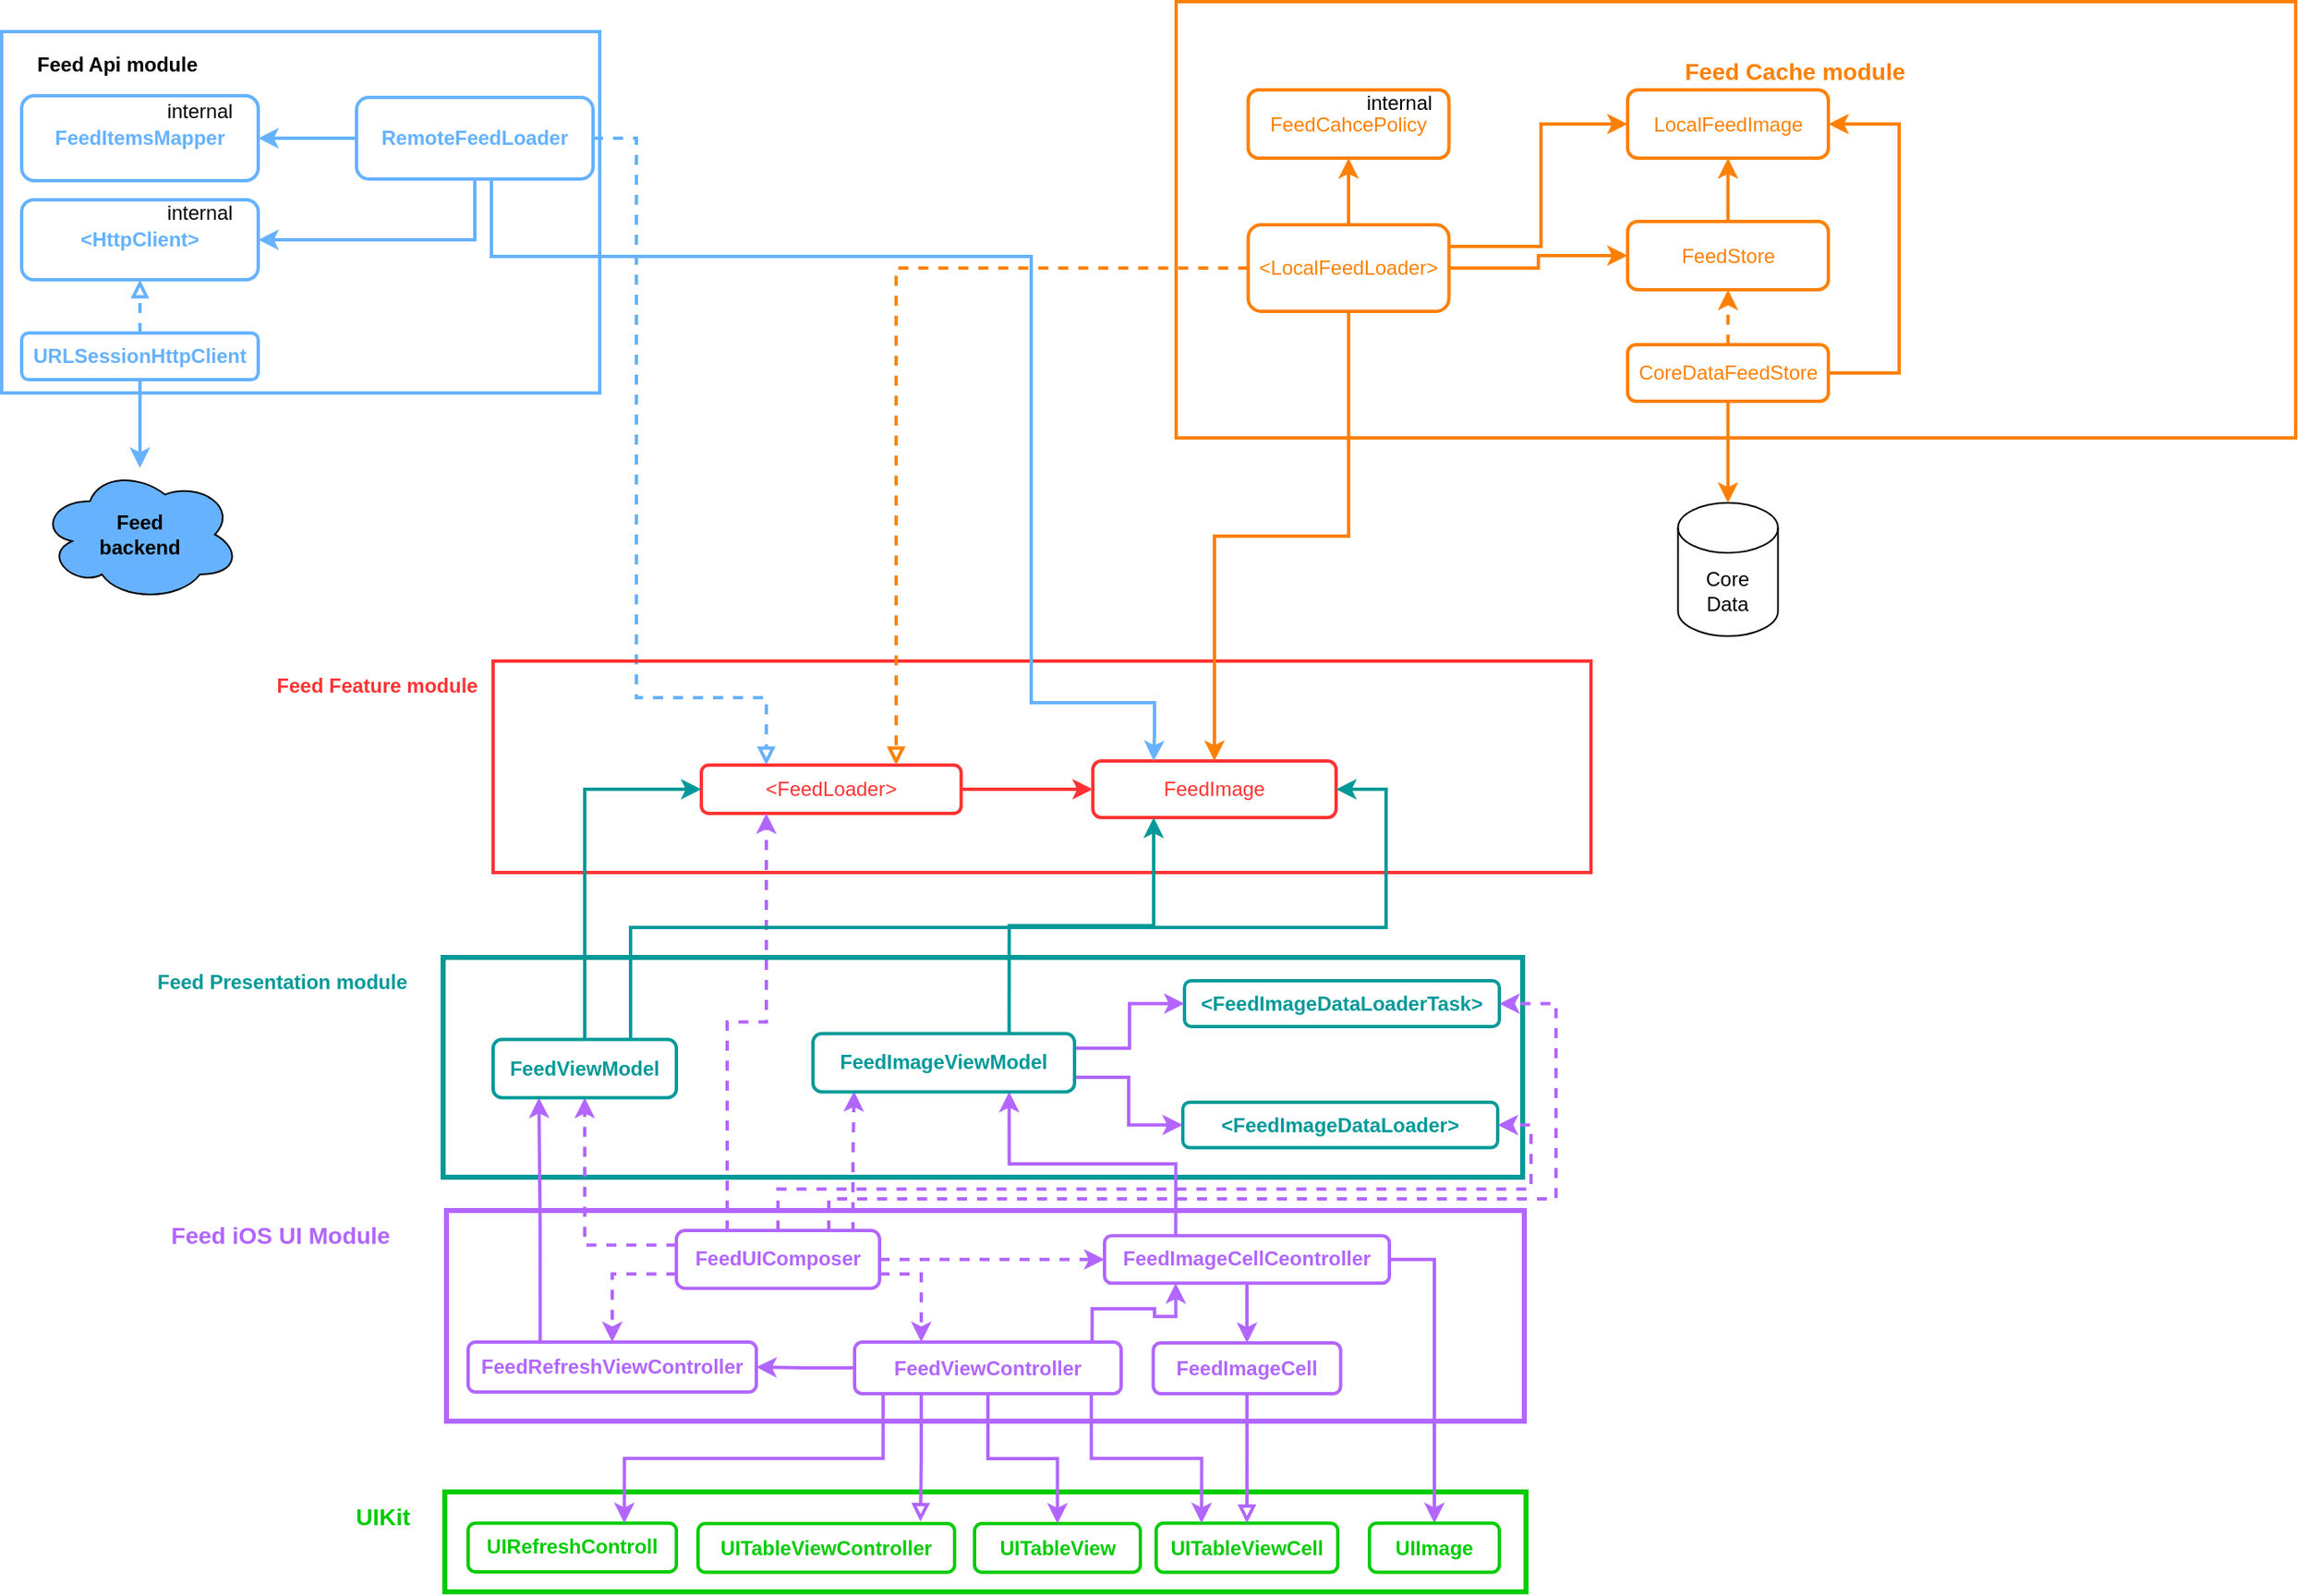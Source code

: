 <mxfile version="20.8.16" type="device"><diagram name="Page-1" id="JbQTSFzjVuFo6YbTb3hy"><mxGraphModel dx="1845" dy="558" grid="0" gridSize="10" guides="1" tooltips="1" connect="1" arrows="1" fold="1" page="0" pageScale="1" pageWidth="1200" pageHeight="1600" math="0" shadow="0"><root><mxCell id="0"/><mxCell id="1" parent="0"/><mxCell id="rQhdwcNTeEVo-aItDAaQ-12" value="" style="rounded=0;whiteSpace=wrap;html=1;strokeColor=#009999;fontColor=#B266FF;fillColor=none;strokeWidth=3;" vertex="1" parent="1"><mxGeometry x="166" y="1172" width="648" height="132" as="geometry"/></mxCell><mxCell id="cey3aO7FXAc0zI1EYOYt-46" value="" style="rounded=0;whiteSpace=wrap;html=1;strokeColor=#00CC00;strokeWidth=3;fontSize=14;fontColor=#00CC00;fillColor=none;container=0;" parent="1" vertex="1"><mxGeometry x="167" y="1493" width="649" height="60" as="geometry"/></mxCell><mxCell id="JF0ixMhO1JOEj9Qa6cPk-6" value="" style="rounded=0;whiteSpace=wrap;html=1;fillColor=none;strokeColor=#66B2FF;strokeWidth=2;" parent="1" vertex="1"><mxGeometry x="-99" y="616" width="359" height="217" as="geometry"/></mxCell><mxCell id="5zimvj36RB4GjiSEvg2k-3" style="edgeStyle=orthogonalEdgeStyle;rounded=0;orthogonalLoop=1;jettySize=auto;html=1;dashed=1;strokeWidth=2;strokeColor=#66B2FF;endArrow=block;endFill=0;fillColor=#f8cecc;entryX=0.25;entryY=0;entryDx=0;entryDy=0;" parent="1" source="5zimvj36RB4GjiSEvg2k-1" target="5zimvj36RB4GjiSEvg2k-2" edge="1"><mxGeometry relative="1" as="geometry"><Array as="points"><mxPoint x="282" y="680"/><mxPoint x="282" y="1016"/><mxPoint x="360" y="1016"/></Array></mxGeometry></mxCell><mxCell id="JF0ixMhO1JOEj9Qa6cPk-3" style="edgeStyle=orthogonalEdgeStyle;rounded=0;orthogonalLoop=1;jettySize=auto;html=1;strokeColor=#66B2FF;strokeWidth=2;" parent="1" source="5zimvj36RB4GjiSEvg2k-1" target="JF0ixMhO1JOEj9Qa6cPk-1" edge="1"><mxGeometry relative="1" as="geometry"/></mxCell><mxCell id="HEbg6cp4YNkiShT-5J7O-3" style="edgeStyle=orthogonalEdgeStyle;rounded=0;orthogonalLoop=1;jettySize=auto;html=1;entryX=1;entryY=0.5;entryDx=0;entryDy=0;strokeWidth=2;strokeColor=#66B2FF;" parent="1" source="5zimvj36RB4GjiSEvg2k-1" target="JF0ixMhO1JOEj9Qa6cPk-2" edge="1"><mxGeometry relative="1" as="geometry"><Array as="points"><mxPoint x="185" y="741"/></Array></mxGeometry></mxCell><mxCell id="5zimvj36RB4GjiSEvg2k-1" value="RemoteFeedLoader" style="rounded=1;whiteSpace=wrap;html=1;strokeColor=#66B2FF;strokeWidth=2;container=0;fillColor=none;fontColor=#66B2FF;fontStyle=1" parent="1" vertex="1"><mxGeometry x="114" y="655.5" width="142" height="49" as="geometry"/></mxCell><mxCell id="JF0ixMhO1JOEj9Qa6cPk-1" value="FeedItemsMapper" style="rounded=1;whiteSpace=wrap;html=1;strokeColor=#66B2FF;strokeWidth=2;container=0;fillColor=none;fontColor=#66B2FF;fontStyle=1" parent="1" vertex="1"><mxGeometry x="-87" y="654.5" width="142" height="51" as="geometry"/></mxCell><mxCell id="JF0ixMhO1JOEj9Qa6cPk-2" value="&amp;lt;HttpClient&amp;gt;" style="rounded=1;whiteSpace=wrap;html=1;strokeColor=#66B2FF;strokeWidth=2;container=0;fillColor=none;fontColor=#66B2FF;fontStyle=1" parent="1" vertex="1"><mxGeometry x="-87" y="717" width="142" height="48" as="geometry"/></mxCell><mxCell id="JF0ixMhO1JOEj9Qa6cPk-8" style="edgeStyle=orthogonalEdgeStyle;rounded=0;orthogonalLoop=1;jettySize=auto;html=1;exitX=0.5;exitY=0;exitDx=0;exitDy=0;entryX=0.5;entryY=1;entryDx=0;entryDy=0;dashed=1;endArrow=block;endFill=0;strokeWidth=2;fillColor=#f8cecc;strokeColor=#66B2FF;" parent="1" source="JF0ixMhO1JOEj9Qa6cPk-7" target="JF0ixMhO1JOEj9Qa6cPk-2" edge="1"><mxGeometry relative="1" as="geometry"/></mxCell><mxCell id="9BtFVUgTjE0rOU651sPU-1" style="edgeStyle=orthogonalEdgeStyle;rounded=0;orthogonalLoop=1;jettySize=auto;html=1;strokeWidth=2;fillColor=#f8cecc;strokeColor=#66B2FF;" parent="1" source="JF0ixMhO1JOEj9Qa6cPk-7" target="9BtFVUgTjE0rOU651sPU-2" edge="1"><mxGeometry relative="1" as="geometry"><mxPoint x="-16" y="871" as="targetPoint"/></mxGeometry></mxCell><mxCell id="JF0ixMhO1JOEj9Qa6cPk-7" value="URLSessionHttpClient" style="rounded=1;whiteSpace=wrap;html=1;strokeColor=#66B2FF;strokeWidth=2;container=0;fillColor=none;fontColor=#66B2FF;fontStyle=1" parent="1" vertex="1"><mxGeometry x="-87" y="797" width="142" height="28" as="geometry"/></mxCell><mxCell id="9BtFVUgTjE0rOU651sPU-2" value="&lt;b&gt;Feed&lt;br&gt;backend&lt;/b&gt;" style="ellipse;shape=cloud;whiteSpace=wrap;html=1;fillColor=#66B2FF;" parent="1" vertex="1"><mxGeometry x="-76" y="878" width="120" height="80" as="geometry"/></mxCell><mxCell id="0cqxnomoK3mpCC8T8W2N-1" value="Feed Api module" style="text;html=1;align=center;verticalAlign=middle;resizable=0;points=[];autosize=1;strokeColor=none;fillColor=none;fontStyle=1" parent="1" vertex="1"><mxGeometry x="-87" y="623" width="114" height="26" as="geometry"/></mxCell><mxCell id="0cqxnomoK3mpCC8T8W2N-7" value="" style="group" parent="1" vertex="1" connectable="0"><mxGeometry x="196" y="994" width="659" height="127" as="geometry"/></mxCell><mxCell id="0cqxnomoK3mpCC8T8W2N-5" value="" style="rounded=0;whiteSpace=wrap;html=1;strokeColor=#FF3333;strokeWidth=2;fontColor=#FF3333;fillColor=none;" parent="0cqxnomoK3mpCC8T8W2N-7" vertex="1"><mxGeometry width="659" height="127" as="geometry"/></mxCell><mxCell id="5zimvj36RB4GjiSEvg2k-2" value="&amp;lt;FeedLoader&amp;gt;" style="rounded=1;whiteSpace=wrap;html=1;fontColor=#FF3333;strokeColor=#FF3333;strokeWidth=2;container=0;" parent="0cqxnomoK3mpCC8T8W2N-7" vertex="1"><mxGeometry x="125" y="62.5" width="155.93" height="29" as="geometry"/></mxCell><mxCell id="0cqxnomoK3mpCC8T8W2N-3" value="FeedImage" style="rounded=1;whiteSpace=wrap;html=1;fontColor=#FF3333;strokeColor=#FF3333;strokeWidth=2;container=0;" parent="0cqxnomoK3mpCC8T8W2N-7" vertex="1"><mxGeometry x="360" y="60" width="146" height="34" as="geometry"/></mxCell><mxCell id="0cqxnomoK3mpCC8T8W2N-4" style="edgeStyle=orthogonalEdgeStyle;rounded=0;orthogonalLoop=1;jettySize=auto;html=1;entryX=0;entryY=0.5;entryDx=0;entryDy=0;strokeColor=#FF3333;strokeWidth=2;fontColor=#FF3333;" parent="0cqxnomoK3mpCC8T8W2N-7" source="5zimvj36RB4GjiSEvg2k-2" target="0cqxnomoK3mpCC8T8W2N-3" edge="1"><mxGeometry relative="1" as="geometry"/></mxCell><mxCell id="0cqxnomoK3mpCC8T8W2N-13" value="" style="group" parent="1" vertex="1" connectable="0"><mxGeometry x="589" y="639" width="696" height="221" as="geometry"/></mxCell><mxCell id="0cqxnomoK3mpCC8T8W2N-14" value="" style="group" parent="0cqxnomoK3mpCC8T8W2N-13" vertex="1" connectable="0"><mxGeometry x="10" y="5" width="686" height="216" as="geometry"/></mxCell><mxCell id="0cqxnomoK3mpCC8T8W2N-8" value="" style="rounded=0;whiteSpace=wrap;html=1;strokeColor=#FF8000;strokeWidth=2;fontColor=#FF3333;fillColor=none;" parent="0cqxnomoK3mpCC8T8W2N-14" vertex="1"><mxGeometry x="7" y="-46" width="672" height="262" as="geometry"/></mxCell><mxCell id="CJN2pRHlKYe3Y6qhD_YG-3" style="edgeStyle=orthogonalEdgeStyle;rounded=0;orthogonalLoop=1;jettySize=auto;html=1;strokeWidth=2;strokeColor=#FF8000;" parent="0cqxnomoK3mpCC8T8W2N-14" source="0cqxnomoK3mpCC8T8W2N-10" target="CJN2pRHlKYe3Y6qhD_YG-2" edge="1"><mxGeometry relative="1" as="geometry"/></mxCell><mxCell id="CJN2pRHlKYe3Y6qhD_YG-4" style="edgeStyle=orthogonalEdgeStyle;rounded=0;orthogonalLoop=1;jettySize=auto;html=1;entryX=0;entryY=0.5;entryDx=0;entryDy=0;strokeColor=#FF8000;strokeWidth=2;exitX=1;exitY=0.25;exitDx=0;exitDy=0;" parent="0cqxnomoK3mpCC8T8W2N-14" source="0cqxnomoK3mpCC8T8W2N-10" target="VDQ6M6mwDXlkVMYjaC-m-2" edge="1"><mxGeometry relative="1" as="geometry"><Array as="points"><mxPoint x="226" y="101"/><mxPoint x="226" y="28"/></Array></mxGeometry></mxCell><mxCell id="CJN2pRHlKYe3Y6qhD_YG-5" style="edgeStyle=orthogonalEdgeStyle;rounded=0;orthogonalLoop=1;jettySize=auto;html=1;strokeColor=#FF8000;strokeWidth=2;" parent="0cqxnomoK3mpCC8T8W2N-14" source="0cqxnomoK3mpCC8T8W2N-10" target="0cqxnomoK3mpCC8T8W2N-11" edge="1"><mxGeometry relative="1" as="geometry"/></mxCell><mxCell id="0cqxnomoK3mpCC8T8W2N-10" value="&amp;lt;LocalFeedLoader&amp;gt;" style="rounded=1;whiteSpace=wrap;html=1;strokeColor=#FF8000;strokeWidth=2;fontColor=#FF8000;fillColor=none;" parent="0cqxnomoK3mpCC8T8W2N-14" vertex="1"><mxGeometry x="50.25" y="88" width="120.5" height="52" as="geometry"/></mxCell><mxCell id="VDQ6M6mwDXlkVMYjaC-m-7" style="edgeStyle=orthogonalEdgeStyle;rounded=0;orthogonalLoop=1;jettySize=auto;html=1;entryX=0.5;entryY=1;entryDx=0;entryDy=0;strokeColor=#FF8000;strokeWidth=2;" parent="0cqxnomoK3mpCC8T8W2N-14" source="0cqxnomoK3mpCC8T8W2N-11" target="VDQ6M6mwDXlkVMYjaC-m-2" edge="1"><mxGeometry relative="1" as="geometry"/></mxCell><mxCell id="0cqxnomoK3mpCC8T8W2N-11" value="FeedStore" style="rounded=1;whiteSpace=wrap;html=1;strokeColor=#FF8000;strokeWidth=2;fontColor=#FF8000;fillColor=none;" parent="0cqxnomoK3mpCC8T8W2N-14" vertex="1"><mxGeometry x="278" y="86" width="120.5" height="41" as="geometry"/></mxCell><mxCell id="VDQ6M6mwDXlkVMYjaC-m-2" value="LocalFeedImage" style="rounded=1;whiteSpace=wrap;html=1;strokeColor=#FF8000;strokeWidth=2;fontColor=#FF8000;fillColor=none;" parent="0cqxnomoK3mpCC8T8W2N-14" vertex="1"><mxGeometry x="278" y="7" width="120.5" height="41" as="geometry"/></mxCell><mxCell id="CJN2pRHlKYe3Y6qhD_YG-2" value="FeedCahcePolicy" style="rounded=1;whiteSpace=wrap;html=1;strokeColor=#FF8000;strokeWidth=2;fontColor=#FF8000;fillColor=none;" parent="0cqxnomoK3mpCC8T8W2N-14" vertex="1"><mxGeometry x="50.25" y="7" width="120.5" height="41" as="geometry"/></mxCell><mxCell id="CJN2pRHlKYe3Y6qhD_YG-6" value="internal" style="text;html=1;strokeColor=none;fillColor=none;align=center;verticalAlign=middle;whiteSpace=wrap;rounded=0;" parent="0cqxnomoK3mpCC8T8W2N-14" vertex="1"><mxGeometry x="110.75" width="60" height="30" as="geometry"/></mxCell><mxCell id="I_cBjprccS2LXTU2CaNN-3" style="edgeStyle=orthogonalEdgeStyle;rounded=0;orthogonalLoop=1;jettySize=auto;html=1;entryX=1;entryY=0.5;entryDx=0;entryDy=0;strokeColor=#FF8000;strokeWidth=2;" parent="0cqxnomoK3mpCC8T8W2N-14" source="I_cBjprccS2LXTU2CaNN-2" target="VDQ6M6mwDXlkVMYjaC-m-2" edge="1"><mxGeometry relative="1" as="geometry"><Array as="points"><mxPoint x="441" y="177"/><mxPoint x="441" y="28"/></Array></mxGeometry></mxCell><mxCell id="ylDRPDC61mRiD9ZmfTI2-1" style="edgeStyle=orthogonalEdgeStyle;rounded=0;orthogonalLoop=1;jettySize=auto;html=1;entryX=0.5;entryY=1;entryDx=0;entryDy=0;strokeWidth=2;fillColor=#ffe6cc;strokeColor=#FF8000;dashed=1;" parent="0cqxnomoK3mpCC8T8W2N-14" source="I_cBjprccS2LXTU2CaNN-2" target="0cqxnomoK3mpCC8T8W2N-11" edge="1"><mxGeometry relative="1" as="geometry"/></mxCell><mxCell id="I_cBjprccS2LXTU2CaNN-2" value="CoreDataFeedStore" style="rounded=1;whiteSpace=wrap;html=1;strokeColor=#FF8000;strokeWidth=2;fontColor=#FF8000;fillColor=none;" parent="0cqxnomoK3mpCC8T8W2N-14" vertex="1"><mxGeometry x="278" y="160" width="120.5" height="34" as="geometry"/></mxCell><mxCell id="0cqxnomoK3mpCC8T8W2N-15" style="edgeStyle=orthogonalEdgeStyle;rounded=0;orthogonalLoop=1;jettySize=auto;html=1;entryX=0.5;entryY=0;entryDx=0;entryDy=0;strokeColor=#FF8000;strokeWidth=2;fontSize=14;fontColor=#FF8000;" parent="1" source="0cqxnomoK3mpCC8T8W2N-10" target="0cqxnomoK3mpCC8T8W2N-3" edge="1"><mxGeometry relative="1" as="geometry"/></mxCell><mxCell id="HEbg6cp4YNkiShT-5J7O-1" value="internal" style="text;html=1;strokeColor=none;fillColor=none;align=center;verticalAlign=middle;whiteSpace=wrap;rounded=0;" parent="1" vertex="1"><mxGeometry x="-10" y="649" width="60" height="30" as="geometry"/></mxCell><mxCell id="HEbg6cp4YNkiShT-5J7O-2" value="internal" style="text;html=1;strokeColor=none;fillColor=none;align=center;verticalAlign=middle;whiteSpace=wrap;rounded=0;" parent="1" vertex="1"><mxGeometry x="-10" y="709.5" width="60" height="30" as="geometry"/></mxCell><mxCell id="0cqxnomoK3mpCC8T8W2N-9" value="Feed Cache module" style="text;strokeColor=none;fillColor=none;align=center;verticalAlign=middle;rounded=0;fontColor=#FF8000;labelBackgroundColor=none;labelBorderColor=none;html=1;whiteSpace=wrap;fontStyle=1;fontSize=14;" parent="1" vertex="1"><mxGeometry x="901" y="625" width="153" height="30" as="geometry"/></mxCell><mxCell id="I_cBjprccS2LXTU2CaNN-7" value="Core&lt;br&gt;Data" style="shape=cylinder3;whiteSpace=wrap;html=1;boundedLbl=1;backgroundOutline=1;size=15;" parent="1" vertex="1"><mxGeometry x="907.25" y="899" width="60" height="80" as="geometry"/></mxCell><mxCell id="I_cBjprccS2LXTU2CaNN-8" style="edgeStyle=orthogonalEdgeStyle;rounded=0;orthogonalLoop=1;jettySize=auto;html=1;strokeColor=#FF8000;strokeWidth=2;" parent="1" source="I_cBjprccS2LXTU2CaNN-2" target="I_cBjprccS2LXTU2CaNN-7" edge="1"><mxGeometry relative="1" as="geometry"><Array as="points"><mxPoint x="937" y="885"/><mxPoint x="937" y="885"/></Array></mxGeometry></mxCell><mxCell id="cey3aO7FXAc0zI1EYOYt-1" style="edgeStyle=orthogonalEdgeStyle;rounded=0;orthogonalLoop=1;jettySize=auto;html=1;strokeWidth=2;strokeColor=#66B2FF;exitX=0.75;exitY=1;exitDx=0;exitDy=0;entryX=0.25;entryY=0;entryDx=0;entryDy=0;" parent="1" source="5zimvj36RB4GjiSEvg2k-1" target="0cqxnomoK3mpCC8T8W2N-3" edge="1"><mxGeometry relative="1" as="geometry"><Array as="points"><mxPoint x="195" y="705"/><mxPoint x="195" y="751"/><mxPoint x="519" y="751"/><mxPoint x="519" y="1019"/><mxPoint x="593" y="1019"/><mxPoint x="593" y="1037"/></Array><mxPoint x="195" y="714.5" as="sourcePoint"/><mxPoint x="496" y="885" as="targetPoint"/></mxGeometry></mxCell><mxCell id="cey3aO7FXAc0zI1EYOYt-2" style="edgeStyle=orthogonalEdgeStyle;rounded=0;orthogonalLoop=1;jettySize=auto;html=1;entryX=0.75;entryY=0;entryDx=0;entryDy=0;strokeWidth=2;strokeColor=#FF8000;dashed=1;endArrow=block;endFill=0;" parent="1" source="0cqxnomoK3mpCC8T8W2N-10" target="5zimvj36RB4GjiSEvg2k-2" edge="1"><mxGeometry relative="1" as="geometry"/></mxCell><mxCell id="cey3aO7FXAc0zI1EYOYt-26" value="UIRefreshControll" style="rounded=1;whiteSpace=wrap;html=1;fontColor=#00CC00;strokeColor=#00CC00;strokeWidth=2;container=0;fontStyle=1" parent="1" vertex="1"><mxGeometry x="181" y="1511.75" width="125" height="29.25" as="geometry"/></mxCell><mxCell id="cey3aO7FXAc0zI1EYOYt-27" value="UITableViewController" style="rounded=1;whiteSpace=wrap;html=1;fontColor=#00CC00;strokeColor=#00CC00;strokeWidth=2;container=0;fontStyle=1" parent="1" vertex="1"><mxGeometry x="319" y="1512" width="154" height="29.25" as="geometry"/></mxCell><mxCell id="cey3aO7FXAc0zI1EYOYt-28" value="UITableView" style="rounded=1;whiteSpace=wrap;html=1;fontColor=#00CC00;strokeColor=#00CC00;strokeWidth=2;container=0;fontStyle=1" parent="1" vertex="1"><mxGeometry x="485" y="1512" width="99.5" height="29.25" as="geometry"/></mxCell><mxCell id="cey3aO7FXAc0zI1EYOYt-29" value="UITableViewCell" style="rounded=1;whiteSpace=wrap;html=1;fontColor=#00CC00;strokeColor=#00CC00;strokeWidth=2;container=0;fontStyle=1" parent="1" vertex="1"><mxGeometry x="594" y="1511.75" width="109" height="29.5" as="geometry"/></mxCell><mxCell id="cey3aO7FXAc0zI1EYOYt-32" style="edgeStyle=orthogonalEdgeStyle;rounded=0;orthogonalLoop=1;jettySize=auto;html=1;strokeColor=#B266FF;strokeWidth=2;fontSize=14;fontColor=#00CC00;endArrow=block;endFill=0;" parent="1" source="cey3aO7FXAc0zI1EYOYt-7" target="cey3aO7FXAc0zI1EYOYt-29" edge="1"><mxGeometry relative="1" as="geometry"/></mxCell><mxCell id="cey3aO7FXAc0zI1EYOYt-33" style="edgeStyle=orthogonalEdgeStyle;rounded=0;orthogonalLoop=1;jettySize=auto;html=1;strokeColor=#B266FF;strokeWidth=2;fontSize=14;fontColor=#00CC00;endArrow=classic;endFill=1;" parent="1" source="cey3aO7FXAc0zI1EYOYt-6" target="cey3aO7FXAc0zI1EYOYt-28" edge="1"><mxGeometry relative="1" as="geometry"/></mxCell><mxCell id="cey3aO7FXAc0zI1EYOYt-34" style="edgeStyle=orthogonalEdgeStyle;rounded=0;orthogonalLoop=1;jettySize=auto;html=1;exitX=0.25;exitY=1;exitDx=0;exitDy=0;strokeColor=#B266FF;strokeWidth=2;fontSize=14;fontColor=#00CC00;endArrow=block;endFill=0;entryX=0.867;entryY=-0.041;entryDx=0;entryDy=0;entryPerimeter=0;" parent="1" source="cey3aO7FXAc0zI1EYOYt-6" target="cey3aO7FXAc0zI1EYOYt-27" edge="1"><mxGeometry relative="1" as="geometry"/></mxCell><mxCell id="cey3aO7FXAc0zI1EYOYt-57" value="UIKit" style="text;html=1;strokeColor=none;fillColor=none;align=center;verticalAlign=middle;whiteSpace=wrap;rounded=0;fontSize=14;fontColor=#00CC00;fontStyle=1" parent="1" vertex="1"><mxGeometry x="100" y="1493" width="60" height="30" as="geometry"/></mxCell><mxCell id="cey3aO7FXAc0zI1EYOYt-23" value="" style="rounded=0;whiteSpace=wrap;html=1;strokeColor=#B266FF;fontColor=#B266FF;fillColor=none;strokeWidth=3;" parent="1" vertex="1"><mxGeometry x="168" y="1324" width="647" height="126.5" as="geometry"/></mxCell><mxCell id="cey3aO7FXAc0zI1EYOYt-4" value="&lt;font&gt;&amp;lt;FeedImageDataLoaderTask&amp;gt;&lt;/font&gt;" style="rounded=1;whiteSpace=wrap;html=1;fontColor=#009999;strokeColor=#009999;strokeWidth=2;container=0;fontStyle=1" parent="1" vertex="1"><mxGeometry x="611" y="1186" width="189" height="27.5" as="geometry"/></mxCell><mxCell id="cey3aO7FXAc0zI1EYOYt-5" value="&lt;font&gt;&amp;lt;FeedImageDataLoader&amp;gt;&lt;/font&gt;" style="rounded=1;whiteSpace=wrap;html=1;fontColor=#009999;strokeColor=#009999;strokeWidth=2;container=0;fontStyle=1" parent="1" vertex="1"><mxGeometry x="610" y="1259" width="189" height="27.25" as="geometry"/></mxCell><mxCell id="04G4IK0kmrbVroMnb4Uo-15" style="edgeStyle=orthogonalEdgeStyle;rounded=0;orthogonalLoop=1;jettySize=auto;html=1;strokeColor=#B266FF;strokeWidth=2;" parent="1" source="cey3aO7FXAc0zI1EYOYt-6" target="04G4IK0kmrbVroMnb4Uo-2" edge="1"><mxGeometry relative="1" as="geometry"/></mxCell><mxCell id="rQhdwcNTeEVo-aItDAaQ-6" style="edgeStyle=orthogonalEdgeStyle;rounded=0;orthogonalLoop=1;jettySize=auto;html=1;entryX=0.25;entryY=0;entryDx=0;entryDy=0;strokeColor=#B266FF;strokeWidth=2;exitX=0.888;exitY=1.016;exitDx=0;exitDy=0;exitPerimeter=0;" edge="1" parent="1" source="cey3aO7FXAc0zI1EYOYt-6" target="cey3aO7FXAc0zI1EYOYt-29"><mxGeometry relative="1" as="geometry"/></mxCell><mxCell id="rQhdwcNTeEVo-aItDAaQ-7" style="edgeStyle=orthogonalEdgeStyle;rounded=0;orthogonalLoop=1;jettySize=auto;html=1;entryX=0.25;entryY=1;entryDx=0;entryDy=0;strokeColor=#B266FF;strokeWidth=2;exitX=0.891;exitY=0.005;exitDx=0;exitDy=0;exitPerimeter=0;" edge="1" parent="1" source="cey3aO7FXAc0zI1EYOYt-6" target="04G4IK0kmrbVroMnb4Uo-6"><mxGeometry relative="1" as="geometry"/></mxCell><mxCell id="rQhdwcNTeEVo-aItDAaQ-8" style="edgeStyle=orthogonalEdgeStyle;rounded=0;orthogonalLoop=1;jettySize=auto;html=1;entryX=0.75;entryY=0;entryDx=0;entryDy=0;strokeColor=#B266FF;strokeWidth=2;exitX=0.107;exitY=0.993;exitDx=0;exitDy=0;exitPerimeter=0;" edge="1" parent="1" source="cey3aO7FXAc0zI1EYOYt-6" target="cey3aO7FXAc0zI1EYOYt-26"><mxGeometry relative="1" as="geometry"/></mxCell><mxCell id="cey3aO7FXAc0zI1EYOYt-6" value="&lt;font&gt;FeedViewController&lt;/font&gt;" style="rounded=1;whiteSpace=wrap;html=1;fontColor=#B266FF;strokeColor=#B266FF;strokeWidth=2;container=0;fontStyle=1" parent="1" vertex="1"><mxGeometry x="413" y="1403" width="160" height="31" as="geometry"/></mxCell><mxCell id="cey3aO7FXAc0zI1EYOYt-7" value="&lt;font&gt;FeedImageCell&lt;/font&gt;" style="rounded=1;whiteSpace=wrap;html=1;fontColor=#B266FF;strokeColor=#B266FF;strokeWidth=2;container=0;fontStyle=1" parent="1" vertex="1"><mxGeometry x="592.25" y="1403.5" width="112.5" height="30.5" as="geometry"/></mxCell><mxCell id="cey3aO7FXAc0zI1EYOYt-24" value="Feed iOS UI Module" style="text;html=1;strokeColor=none;fillColor=none;align=center;verticalAlign=middle;whiteSpace=wrap;rounded=0;fontColor=#B266FF;fontStyle=1;fontSize=14;" parent="1" vertex="1"><mxGeometry x="-17" y="1324" width="171" height="30" as="geometry"/></mxCell><mxCell id="04G4IK0kmrbVroMnb4Uo-12" style="edgeStyle=orthogonalEdgeStyle;rounded=0;orthogonalLoop=1;jettySize=auto;html=1;entryX=0.25;entryY=0;entryDx=0;entryDy=0;strokeColor=#B266FF;strokeWidth=2;dashed=1;exitX=1;exitY=0.75;exitDx=0;exitDy=0;" parent="1" source="04G4IK0kmrbVroMnb4Uo-1" target="cey3aO7FXAc0zI1EYOYt-6" edge="1"><mxGeometry relative="1" as="geometry"/></mxCell><mxCell id="04G4IK0kmrbVroMnb4Uo-13" style="edgeStyle=orthogonalEdgeStyle;rounded=0;orthogonalLoop=1;jettySize=auto;html=1;exitX=0;exitY=0.75;exitDx=0;exitDy=0;entryX=0.5;entryY=0;entryDx=0;entryDy=0;dashed=1;strokeColor=#B266FF;strokeWidth=2;" parent="1" source="04G4IK0kmrbVroMnb4Uo-1" target="04G4IK0kmrbVroMnb4Uo-2" edge="1"><mxGeometry relative="1" as="geometry"/></mxCell><mxCell id="rQhdwcNTeEVo-aItDAaQ-15" style="edgeStyle=orthogonalEdgeStyle;rounded=0;orthogonalLoop=1;jettySize=auto;html=1;entryX=0.157;entryY=0.988;entryDx=0;entryDy=0;strokeColor=#B266FF;strokeWidth=2;fontColor=#009999;dashed=1;exitX=0.869;exitY=0.029;exitDx=0;exitDy=0;exitPerimeter=0;entryPerimeter=0;" edge="1" parent="1" source="04G4IK0kmrbVroMnb4Uo-1" target="rQhdwcNTeEVo-aItDAaQ-13"><mxGeometry relative="1" as="geometry"/></mxCell><mxCell id="rQhdwcNTeEVo-aItDAaQ-19" style="edgeStyle=orthogonalEdgeStyle;rounded=0;orthogonalLoop=1;jettySize=auto;html=1;entryX=0;entryY=0.5;entryDx=0;entryDy=0;dashed=1;strokeColor=#B266FF;strokeWidth=2;fontColor=#009999;" edge="1" parent="1" source="04G4IK0kmrbVroMnb4Uo-1" target="04G4IK0kmrbVroMnb4Uo-6"><mxGeometry relative="1" as="geometry"/></mxCell><mxCell id="rQhdwcNTeEVo-aItDAaQ-22" style="edgeStyle=orthogonalEdgeStyle;rounded=0;orthogonalLoop=1;jettySize=auto;html=1;entryX=0.5;entryY=1;entryDx=0;entryDy=0;strokeColor=#B266FF;strokeWidth=2;fontColor=#009999;exitX=0;exitY=0.25;exitDx=0;exitDy=0;dashed=1;" edge="1" parent="1" source="04G4IK0kmrbVroMnb4Uo-1" target="rQhdwcNTeEVo-aItDAaQ-20"><mxGeometry relative="1" as="geometry"/></mxCell><mxCell id="rQhdwcNTeEVo-aItDAaQ-26" style="edgeStyle=orthogonalEdgeStyle;rounded=0;orthogonalLoop=1;jettySize=auto;html=1;entryX=1;entryY=0.5;entryDx=0;entryDy=0;strokeColor=#B266FF;strokeWidth=2;fontColor=#009999;exitX=0.5;exitY=0;exitDx=0;exitDy=0;dashed=1;" edge="1" parent="1" source="04G4IK0kmrbVroMnb4Uo-1" target="cey3aO7FXAc0zI1EYOYt-5"><mxGeometry relative="1" as="geometry"/></mxCell><mxCell id="rQhdwcNTeEVo-aItDAaQ-30" style="edgeStyle=orthogonalEdgeStyle;rounded=0;orthogonalLoop=1;jettySize=auto;html=1;entryX=1;entryY=0.5;entryDx=0;entryDy=0;dashed=1;strokeColor=#B266FF;strokeWidth=2;fontColor=#009999;exitX=0.75;exitY=0;exitDx=0;exitDy=0;" edge="1" parent="1" source="04G4IK0kmrbVroMnb4Uo-1" target="cey3aO7FXAc0zI1EYOYt-4"><mxGeometry relative="1" as="geometry"><Array as="points"><mxPoint x="398" y="1317"/><mxPoint x="834" y="1317"/><mxPoint x="834" y="1200"/></Array></mxGeometry></mxCell><mxCell id="rQhdwcNTeEVo-aItDAaQ-34" style="edgeStyle=orthogonalEdgeStyle;rounded=0;orthogonalLoop=1;jettySize=auto;html=1;entryX=0.25;entryY=1;entryDx=0;entryDy=0;strokeColor=#B266FF;strokeWidth=2;fontColor=#009999;dashed=1;exitX=0.25;exitY=0;exitDx=0;exitDy=0;" edge="1" parent="1" source="04G4IK0kmrbVroMnb4Uo-1" target="5zimvj36RB4GjiSEvg2k-2"><mxGeometry relative="1" as="geometry"/></mxCell><mxCell id="04G4IK0kmrbVroMnb4Uo-1" value="&lt;font&gt;FeedUIComposer&lt;/font&gt;" style="rounded=1;whiteSpace=wrap;html=1;fontColor=#B266FF;strokeColor=#B266FF;strokeWidth=2;container=0;fontStyle=1" parent="1" vertex="1"><mxGeometry x="306" y="1336" width="121.99" height="34.75" as="geometry"/></mxCell><mxCell id="rQhdwcNTeEVo-aItDAaQ-21" style="edgeStyle=orthogonalEdgeStyle;rounded=0;orthogonalLoop=1;jettySize=auto;html=1;entryX=0.25;entryY=1;entryDx=0;entryDy=0;strokeColor=#B266FF;strokeWidth=2;fontColor=#009999;exitX=0.25;exitY=0;exitDx=0;exitDy=0;" edge="1" parent="1" source="04G4IK0kmrbVroMnb4Uo-2" target="rQhdwcNTeEVo-aItDAaQ-20"><mxGeometry relative="1" as="geometry"/></mxCell><mxCell id="04G4IK0kmrbVroMnb4Uo-2" value="FeedRefreshViewController" style="rounded=1;whiteSpace=wrap;html=1;fontColor=#B266FF;strokeColor=#B266FF;strokeWidth=2;container=0;fontStyle=1" parent="1" vertex="1"><mxGeometry x="181" y="1403" width="172.99" height="30" as="geometry"/></mxCell><mxCell id="04G4IK0kmrbVroMnb4Uo-8" style="edgeStyle=orthogonalEdgeStyle;rounded=0;orthogonalLoop=1;jettySize=auto;html=1;strokeColor=#B266FF;strokeWidth=2;" parent="1" source="04G4IK0kmrbVroMnb4Uo-6" target="cey3aO7FXAc0zI1EYOYt-7" edge="1"><mxGeometry relative="1" as="geometry"/></mxCell><mxCell id="rQhdwcNTeEVo-aItDAaQ-10" style="edgeStyle=orthogonalEdgeStyle;rounded=0;orthogonalLoop=1;jettySize=auto;html=1;strokeColor=#B266FF;strokeWidth=2;exitX=1;exitY=0.5;exitDx=0;exitDy=0;" edge="1" parent="1" source="04G4IK0kmrbVroMnb4Uo-6" target="rQhdwcNTeEVo-aItDAaQ-9"><mxGeometry relative="1" as="geometry"/></mxCell><mxCell id="rQhdwcNTeEVo-aItDAaQ-23" style="edgeStyle=orthogonalEdgeStyle;rounded=0;orthogonalLoop=1;jettySize=auto;html=1;entryX=0.75;entryY=1;entryDx=0;entryDy=0;strokeColor=#B266FF;strokeWidth=2;fontColor=#009999;exitX=0.25;exitY=0;exitDx=0;exitDy=0;" edge="1" parent="1" source="04G4IK0kmrbVroMnb4Uo-6" target="rQhdwcNTeEVo-aItDAaQ-13"><mxGeometry relative="1" as="geometry"/></mxCell><mxCell id="04G4IK0kmrbVroMnb4Uo-6" value="&lt;font&gt;FeedImageCellCeontroller&lt;/font&gt;" style="rounded=1;whiteSpace=wrap;html=1;fontColor=#B266FF;strokeColor=#B266FF;strokeWidth=2;container=0;fontStyle=1" parent="1" vertex="1"><mxGeometry x="563" y="1339.13" width="171" height="28.5" as="geometry"/></mxCell><mxCell id="rQhdwcNTeEVo-aItDAaQ-9" value="UIImage" style="rounded=1;whiteSpace=wrap;html=1;fontColor=#00CC00;strokeColor=#00CC00;strokeWidth=2;container=0;fontStyle=1" vertex="1" parent="1"><mxGeometry x="722" y="1511.75" width="78" height="29.5" as="geometry"/></mxCell><mxCell id="rQhdwcNTeEVo-aItDAaQ-24" style="edgeStyle=orthogonalEdgeStyle;rounded=0;orthogonalLoop=1;jettySize=auto;html=1;entryX=0;entryY=0.5;entryDx=0;entryDy=0;strokeColor=#B266FF;strokeWidth=2;fontColor=#009999;exitX=1;exitY=0.25;exitDx=0;exitDy=0;" edge="1" parent="1" source="rQhdwcNTeEVo-aItDAaQ-13" target="cey3aO7FXAc0zI1EYOYt-4"><mxGeometry relative="1" as="geometry"/></mxCell><mxCell id="rQhdwcNTeEVo-aItDAaQ-25" style="edgeStyle=orthogonalEdgeStyle;rounded=0;orthogonalLoop=1;jettySize=auto;html=1;entryX=0;entryY=0.5;entryDx=0;entryDy=0;strokeColor=#B266FF;strokeWidth=2;fontColor=#009999;exitX=1;exitY=0.75;exitDx=0;exitDy=0;" edge="1" parent="1" source="rQhdwcNTeEVo-aItDAaQ-13" target="cey3aO7FXAc0zI1EYOYt-5"><mxGeometry relative="1" as="geometry"/></mxCell><mxCell id="rQhdwcNTeEVo-aItDAaQ-31" style="edgeStyle=orthogonalEdgeStyle;rounded=0;orthogonalLoop=1;jettySize=auto;html=1;entryX=0.25;entryY=1;entryDx=0;entryDy=0;strokeColor=#009999;strokeWidth=2;fontColor=#009999;exitX=0.75;exitY=0;exitDx=0;exitDy=0;" edge="1" parent="1" source="rQhdwcNTeEVo-aItDAaQ-13" target="0cqxnomoK3mpCC8T8W2N-3"><mxGeometry relative="1" as="geometry"/></mxCell><mxCell id="rQhdwcNTeEVo-aItDAaQ-13" value="&lt;font&gt;FeedImageViewModel&lt;/font&gt;" style="rounded=1;whiteSpace=wrap;html=1;fontColor=#009999;strokeColor=#009999;strokeWidth=2;container=0;fontStyle=1" vertex="1" parent="1"><mxGeometry x="388" y="1217.75" width="157" height="35" as="geometry"/></mxCell><mxCell id="rQhdwcNTeEVo-aItDAaQ-32" style="edgeStyle=orthogonalEdgeStyle;rounded=0;orthogonalLoop=1;jettySize=auto;html=1;strokeColor=#009999;strokeWidth=2;fontColor=#009999;exitX=0.75;exitY=0;exitDx=0;exitDy=0;" edge="1" parent="1" source="rQhdwcNTeEVo-aItDAaQ-20" target="0cqxnomoK3mpCC8T8W2N-3"><mxGeometry relative="1" as="geometry"><Array as="points"><mxPoint x="279" y="1154"/><mxPoint x="732" y="1154"/></Array></mxGeometry></mxCell><mxCell id="rQhdwcNTeEVo-aItDAaQ-33" style="edgeStyle=orthogonalEdgeStyle;rounded=0;orthogonalLoop=1;jettySize=auto;html=1;entryX=0;entryY=0.5;entryDx=0;entryDy=0;strokeColor=#009999;strokeWidth=2;fontColor=#009999;exitX=0.5;exitY=0;exitDx=0;exitDy=0;" edge="1" parent="1" source="rQhdwcNTeEVo-aItDAaQ-20" target="5zimvj36RB4GjiSEvg2k-2"><mxGeometry relative="1" as="geometry"/></mxCell><mxCell id="rQhdwcNTeEVo-aItDAaQ-20" value="&lt;font&gt;FeedViewModel&lt;/font&gt;" style="rounded=1;whiteSpace=wrap;html=1;fontColor=#009999;strokeColor=#009999;strokeWidth=2;container=0;fontStyle=1" vertex="1" parent="1"><mxGeometry x="196" y="1221.25" width="110" height="35" as="geometry"/></mxCell><mxCell id="0cqxnomoK3mpCC8T8W2N-6" value="Feed Feature module" style="text;html=1;strokeColor=none;fillColor=none;align=center;verticalAlign=middle;whiteSpace=wrap;rounded=0;fontColor=#FF3333;fontStyle=1" parent="1" vertex="1"><mxGeometry x="56.7" y="994" width="139.3" height="30" as="geometry"/></mxCell><mxCell id="rQhdwcNTeEVo-aItDAaQ-35" value="Feed Presentation module" style="text;html=1;strokeColor=none;fillColor=none;align=center;verticalAlign=middle;whiteSpace=wrap;rounded=0;fontColor=#009999;fontStyle=1" vertex="1" parent="1"><mxGeometry x="-15" y="1172" width="169" height="30" as="geometry"/></mxCell></root></mxGraphModel></diagram></mxfile>